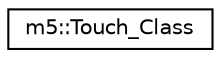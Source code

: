digraph "Graphical Class Hierarchy"
{
 // LATEX_PDF_SIZE
  edge [fontname="Helvetica",fontsize="10",labelfontname="Helvetica",labelfontsize="10"];
  node [fontname="Helvetica",fontsize="10",shape=record];
  rankdir="LR";
  Node0 [label="m5::Touch_Class",height=0.2,width=0.4,color="black", fillcolor="white", style="filled",URL="$classm5_1_1Touch__Class.html",tooltip=" "];
}
